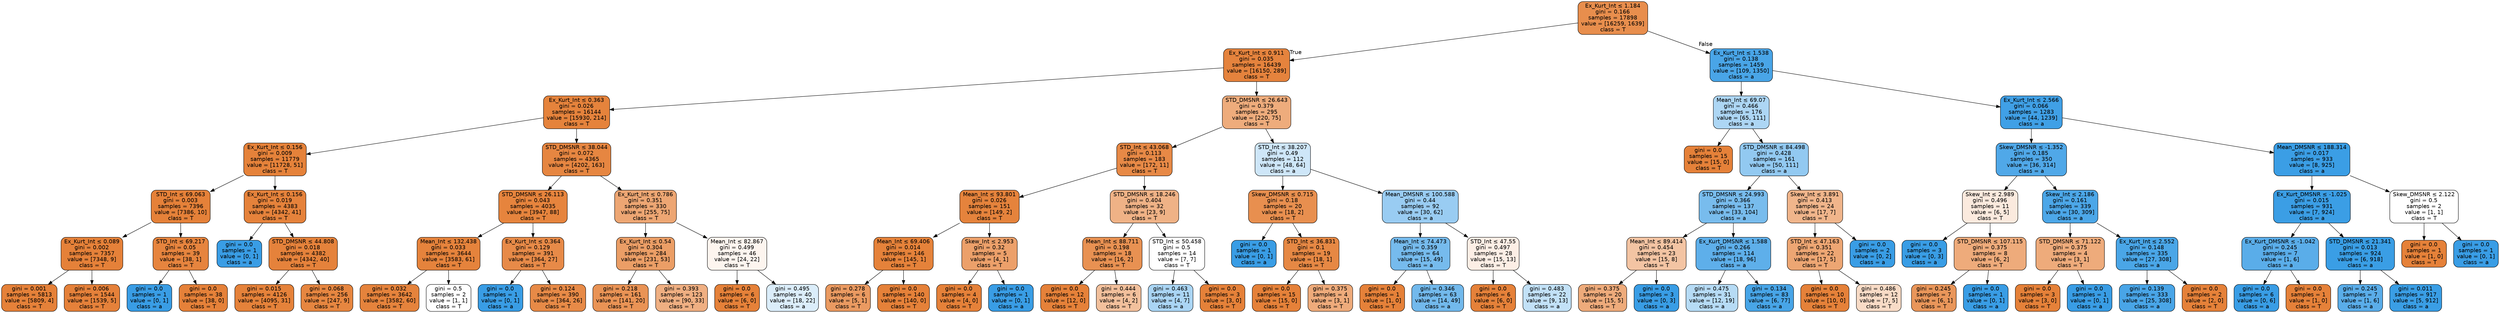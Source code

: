 digraph Tree {
node [shape=box, style="filled, rounded", color="black", fontname=helvetica] ;
edge [fontname=helvetica] ;
0 [label=<Ex_Kurt_Int &le; 1.184<br/>gini = 0.166<br/>samples = 17898<br/>value = [16259, 1639]<br/>class = T>, fillcolor="#e88e4d"] ;
1 [label=<Ex_Kurt_Int &le; 0.911<br/>gini = 0.035<br/>samples = 16439<br/>value = [16150, 289]<br/>class = T>, fillcolor="#e5833d"] ;
0 -> 1 [labeldistance=2.5, labelangle=45, headlabel="True"] ;
2 [label=<Ex_Kurt_Int &le; 0.363<br/>gini = 0.026<br/>samples = 16144<br/>value = [15930, 214]<br/>class = T>, fillcolor="#e5833c"] ;
1 -> 2 ;
3 [label=<Ex_Kurt_Int &le; 0.156<br/>gini = 0.009<br/>samples = 11779<br/>value = [11728, 51]<br/>class = T>, fillcolor="#e5823a"] ;
2 -> 3 ;
4 [label=<STD_Int &le; 69.063<br/>gini = 0.003<br/>samples = 7396<br/>value = [7386, 10]<br/>class = T>, fillcolor="#e58139"] ;
3 -> 4 ;
5 [label=<Ex_Kurt_Int &le; 0.089<br/>gini = 0.002<br/>samples = 7357<br/>value = [7348, 9]<br/>class = T>, fillcolor="#e58139"] ;
4 -> 5 ;
6 [label=<gini = 0.001<br/>samples = 5813<br/>value = [5809, 4]<br/>class = T>, fillcolor="#e58139"] ;
5 -> 6 ;
7 [label=<gini = 0.006<br/>samples = 1544<br/>value = [1539, 5]<br/>class = T>, fillcolor="#e5813a"] ;
5 -> 7 ;
8 [label=<STD_Int &le; 69.217<br/>gini = 0.05<br/>samples = 39<br/>value = [38, 1]<br/>class = T>, fillcolor="#e6843e"] ;
4 -> 8 ;
9 [label=<gini = 0.0<br/>samples = 1<br/>value = [0, 1]<br/>class = a>, fillcolor="#399de5"] ;
8 -> 9 ;
10 [label=<gini = 0.0<br/>samples = 38<br/>value = [38, 0]<br/>class = T>, fillcolor="#e58139"] ;
8 -> 10 ;
11 [label=<Ex_Kurt_Int &le; 0.156<br/>gini = 0.019<br/>samples = 4383<br/>value = [4342, 41]<br/>class = T>, fillcolor="#e5823b"] ;
3 -> 11 ;
12 [label=<gini = 0.0<br/>samples = 1<br/>value = [0, 1]<br/>class = a>, fillcolor="#399de5"] ;
11 -> 12 ;
13 [label=<STD_DMSNR &le; 44.808<br/>gini = 0.018<br/>samples = 4382<br/>value = [4342, 40]<br/>class = T>, fillcolor="#e5823b"] ;
11 -> 13 ;
14 [label=<gini = 0.015<br/>samples = 4126<br/>value = [4095, 31]<br/>class = T>, fillcolor="#e5823a"] ;
13 -> 14 ;
15 [label=<gini = 0.068<br/>samples = 256<br/>value = [247, 9]<br/>class = T>, fillcolor="#e68640"] ;
13 -> 15 ;
16 [label=<STD_DMSNR &le; 38.044<br/>gini = 0.072<br/>samples = 4365<br/>value = [4202, 163]<br/>class = T>, fillcolor="#e68641"] ;
2 -> 16 ;
17 [label=<STD_DMSNR &le; 26.113<br/>gini = 0.043<br/>samples = 4035<br/>value = [3947, 88]<br/>class = T>, fillcolor="#e6843d"] ;
16 -> 17 ;
18 [label=<Mean_Int &le; 132.438<br/>gini = 0.033<br/>samples = 3644<br/>value = [3583, 61]<br/>class = T>, fillcolor="#e5833c"] ;
17 -> 18 ;
19 [label=<gini = 0.032<br/>samples = 3642<br/>value = [3582, 60]<br/>class = T>, fillcolor="#e5833c"] ;
18 -> 19 ;
20 [label=<gini = 0.5<br/>samples = 2<br/>value = [1, 1]<br/>class = T>, fillcolor="#ffffff"] ;
18 -> 20 ;
21 [label=<Ex_Kurt_Int &le; 0.364<br/>gini = 0.129<br/>samples = 391<br/>value = [364, 27]<br/>class = T>, fillcolor="#e78a48"] ;
17 -> 21 ;
22 [label=<gini = 0.0<br/>samples = 1<br/>value = [0, 1]<br/>class = a>, fillcolor="#399de5"] ;
21 -> 22 ;
23 [label=<gini = 0.124<br/>samples = 390<br/>value = [364, 26]<br/>class = T>, fillcolor="#e78a47"] ;
21 -> 23 ;
24 [label=<Ex_Kurt_Int &le; 0.786<br/>gini = 0.351<br/>samples = 330<br/>value = [255, 75]<br/>class = T>, fillcolor="#eda673"] ;
16 -> 24 ;
25 [label=<Ex_Kurt_Int &le; 0.54<br/>gini = 0.304<br/>samples = 284<br/>value = [231, 53]<br/>class = T>, fillcolor="#eb9e66"] ;
24 -> 25 ;
26 [label=<gini = 0.218<br/>samples = 161<br/>value = [141, 20]<br/>class = T>, fillcolor="#e99355"] ;
25 -> 26 ;
27 [label=<gini = 0.393<br/>samples = 123<br/>value = [90, 33]<br/>class = T>, fillcolor="#efaf82"] ;
25 -> 27 ;
28 [label=<Mean_Int &le; 82.867<br/>gini = 0.499<br/>samples = 46<br/>value = [24, 22]<br/>class = T>, fillcolor="#fdf5ef"] ;
24 -> 28 ;
29 [label=<gini = 0.0<br/>samples = 6<br/>value = [6, 0]<br/>class = T>, fillcolor="#e58139"] ;
28 -> 29 ;
30 [label=<gini = 0.495<br/>samples = 40<br/>value = [18, 22]<br/>class = a>, fillcolor="#dbedfa"] ;
28 -> 30 ;
31 [label=<STD_DMSNR &le; 26.643<br/>gini = 0.379<br/>samples = 295<br/>value = [220, 75]<br/>class = T>, fillcolor="#eeac7c"] ;
1 -> 31 ;
32 [label=<STD_Int &le; 43.068<br/>gini = 0.113<br/>samples = 183<br/>value = [172, 11]<br/>class = T>, fillcolor="#e78946"] ;
31 -> 32 ;
33 [label=<Mean_Int &le; 93.801<br/>gini = 0.026<br/>samples = 151<br/>value = [149, 2]<br/>class = T>, fillcolor="#e5833c"] ;
32 -> 33 ;
34 [label=<Mean_Int &le; 69.406<br/>gini = 0.014<br/>samples = 146<br/>value = [145, 1]<br/>class = T>, fillcolor="#e5823a"] ;
33 -> 34 ;
35 [label=<gini = 0.278<br/>samples = 6<br/>value = [5, 1]<br/>class = T>, fillcolor="#ea9a61"] ;
34 -> 35 ;
36 [label=<gini = 0.0<br/>samples = 140<br/>value = [140, 0]<br/>class = T>, fillcolor="#e58139"] ;
34 -> 36 ;
37 [label=<Skew_Int &le; 2.953<br/>gini = 0.32<br/>samples = 5<br/>value = [4, 1]<br/>class = T>, fillcolor="#eca06a"] ;
33 -> 37 ;
38 [label=<gini = 0.0<br/>samples = 4<br/>value = [4, 0]<br/>class = T>, fillcolor="#e58139"] ;
37 -> 38 ;
39 [label=<gini = 0.0<br/>samples = 1<br/>value = [0, 1]<br/>class = a>, fillcolor="#399de5"] ;
37 -> 39 ;
40 [label=<STD_DMSNR &le; 18.246<br/>gini = 0.404<br/>samples = 32<br/>value = [23, 9]<br/>class = T>, fillcolor="#efb286"] ;
32 -> 40 ;
41 [label=<Mean_Int &le; 88.711<br/>gini = 0.198<br/>samples = 18<br/>value = [16, 2]<br/>class = T>, fillcolor="#e89152"] ;
40 -> 41 ;
42 [label=<gini = 0.0<br/>samples = 12<br/>value = [12, 0]<br/>class = T>, fillcolor="#e58139"] ;
41 -> 42 ;
43 [label=<gini = 0.444<br/>samples = 6<br/>value = [4, 2]<br/>class = T>, fillcolor="#f2c09c"] ;
41 -> 43 ;
44 [label=<STD_Int &le; 50.458<br/>gini = 0.5<br/>samples = 14<br/>value = [7, 7]<br/>class = T>, fillcolor="#ffffff"] ;
40 -> 44 ;
45 [label=<gini = 0.463<br/>samples = 11<br/>value = [4, 7]<br/>class = a>, fillcolor="#aad5f4"] ;
44 -> 45 ;
46 [label=<gini = 0.0<br/>samples = 3<br/>value = [3, 0]<br/>class = T>, fillcolor="#e58139"] ;
44 -> 46 ;
47 [label=<STD_Int &le; 38.207<br/>gini = 0.49<br/>samples = 112<br/>value = [48, 64]<br/>class = a>, fillcolor="#cee6f8"] ;
31 -> 47 ;
48 [label=<Skew_DMSNR &le; 0.715<br/>gini = 0.18<br/>samples = 20<br/>value = [18, 2]<br/>class = T>, fillcolor="#e88f4f"] ;
47 -> 48 ;
49 [label=<gini = 0.0<br/>samples = 1<br/>value = [0, 1]<br/>class = a>, fillcolor="#399de5"] ;
48 -> 49 ;
50 [label=<STD_Int &le; 36.831<br/>gini = 0.1<br/>samples = 19<br/>value = [18, 1]<br/>class = T>, fillcolor="#e68844"] ;
48 -> 50 ;
51 [label=<gini = 0.0<br/>samples = 15<br/>value = [15, 0]<br/>class = T>, fillcolor="#e58139"] ;
50 -> 51 ;
52 [label=<gini = 0.375<br/>samples = 4<br/>value = [3, 1]<br/>class = T>, fillcolor="#eeab7b"] ;
50 -> 52 ;
53 [label=<Mean_DMSNR &le; 100.588<br/>gini = 0.44<br/>samples = 92<br/>value = [30, 62]<br/>class = a>, fillcolor="#99ccf2"] ;
47 -> 53 ;
54 [label=<Mean_Int &le; 74.473<br/>gini = 0.359<br/>samples = 64<br/>value = [15, 49]<br/>class = a>, fillcolor="#76bbed"] ;
53 -> 54 ;
55 [label=<gini = 0.0<br/>samples = 1<br/>value = [1, 0]<br/>class = T>, fillcolor="#e58139"] ;
54 -> 55 ;
56 [label=<gini = 0.346<br/>samples = 63<br/>value = [14, 49]<br/>class = a>, fillcolor="#72b9ec"] ;
54 -> 56 ;
57 [label=<STD_Int &le; 47.55<br/>gini = 0.497<br/>samples = 28<br/>value = [15, 13]<br/>class = T>, fillcolor="#fceee5"] ;
53 -> 57 ;
58 [label=<gini = 0.0<br/>samples = 6<br/>value = [6, 0]<br/>class = T>, fillcolor="#e58139"] ;
57 -> 58 ;
59 [label=<gini = 0.483<br/>samples = 22<br/>value = [9, 13]<br/>class = a>, fillcolor="#c2e1f7"] ;
57 -> 59 ;
60 [label=<Ex_Kurt_Int &le; 1.538<br/>gini = 0.138<br/>samples = 1459<br/>value = [109, 1350]<br/>class = a>, fillcolor="#49a5e7"] ;
0 -> 60 [labeldistance=2.5, labelangle=-45, headlabel="False"] ;
61 [label=<Mean_Int &le; 69.07<br/>gini = 0.466<br/>samples = 176<br/>value = [65, 111]<br/>class = a>, fillcolor="#add6f4"] ;
60 -> 61 ;
62 [label=<gini = 0.0<br/>samples = 15<br/>value = [15, 0]<br/>class = T>, fillcolor="#e58139"] ;
61 -> 62 ;
63 [label=<STD_DMSNR &le; 84.498<br/>gini = 0.428<br/>samples = 161<br/>value = [50, 111]<br/>class = a>, fillcolor="#92c9f1"] ;
61 -> 63 ;
64 [label=<STD_DMSNR &le; 24.993<br/>gini = 0.366<br/>samples = 137<br/>value = [33, 104]<br/>class = a>, fillcolor="#78bced"] ;
63 -> 64 ;
65 [label=<Mean_Int &le; 89.414<br/>gini = 0.454<br/>samples = 23<br/>value = [15, 8]<br/>class = T>, fillcolor="#f3c4a3"] ;
64 -> 65 ;
66 [label=<gini = 0.375<br/>samples = 20<br/>value = [15, 5]<br/>class = T>, fillcolor="#eeab7b"] ;
65 -> 66 ;
67 [label=<gini = 0.0<br/>samples = 3<br/>value = [0, 3]<br/>class = a>, fillcolor="#399de5"] ;
65 -> 67 ;
68 [label=<Ex_Kurt_DMSNR &le; 1.588<br/>gini = 0.266<br/>samples = 114<br/>value = [18, 96]<br/>class = a>, fillcolor="#5eafea"] ;
64 -> 68 ;
69 [label=<gini = 0.475<br/>samples = 31<br/>value = [12, 19]<br/>class = a>, fillcolor="#b6dbf5"] ;
68 -> 69 ;
70 [label=<gini = 0.134<br/>samples = 83<br/>value = [6, 77]<br/>class = a>, fillcolor="#48a5e7"] ;
68 -> 70 ;
71 [label=<Skew_Int &le; 3.891<br/>gini = 0.413<br/>samples = 24<br/>value = [17, 7]<br/>class = T>, fillcolor="#f0b58b"] ;
63 -> 71 ;
72 [label=<STD_Int &le; 47.163<br/>gini = 0.351<br/>samples = 22<br/>value = [17, 5]<br/>class = T>, fillcolor="#eda673"] ;
71 -> 72 ;
73 [label=<gini = 0.0<br/>samples = 10<br/>value = [10, 0]<br/>class = T>, fillcolor="#e58139"] ;
72 -> 73 ;
74 [label=<gini = 0.486<br/>samples = 12<br/>value = [7, 5]<br/>class = T>, fillcolor="#f8dbc6"] ;
72 -> 74 ;
75 [label=<gini = 0.0<br/>samples = 2<br/>value = [0, 2]<br/>class = a>, fillcolor="#399de5"] ;
71 -> 75 ;
76 [label=<Ex_Kurt_Int &le; 2.566<br/>gini = 0.066<br/>samples = 1283<br/>value = [44, 1239]<br/>class = a>, fillcolor="#40a0e6"] ;
60 -> 76 ;
77 [label=<Skew_DMSNR &le; -1.352<br/>gini = 0.185<br/>samples = 350<br/>value = [36, 314]<br/>class = a>, fillcolor="#50a8e8"] ;
76 -> 77 ;
78 [label=<Skew_Int &le; 2.989<br/>gini = 0.496<br/>samples = 11<br/>value = [6, 5]<br/>class = T>, fillcolor="#fbeade"] ;
77 -> 78 ;
79 [label=<gini = 0.0<br/>samples = 3<br/>value = [0, 3]<br/>class = a>, fillcolor="#399de5"] ;
78 -> 79 ;
80 [label=<STD_DMSNR &le; 107.115<br/>gini = 0.375<br/>samples = 8<br/>value = [6, 2]<br/>class = T>, fillcolor="#eeab7b"] ;
78 -> 80 ;
81 [label=<gini = 0.245<br/>samples = 7<br/>value = [6, 1]<br/>class = T>, fillcolor="#e9965a"] ;
80 -> 81 ;
82 [label=<gini = 0.0<br/>samples = 1<br/>value = [0, 1]<br/>class = a>, fillcolor="#399de5"] ;
80 -> 82 ;
83 [label=<Skew_Int &le; 2.186<br/>gini = 0.161<br/>samples = 339<br/>value = [30, 309]<br/>class = a>, fillcolor="#4ca7e8"] ;
77 -> 83 ;
84 [label=<STD_DMSNR &le; 71.122<br/>gini = 0.375<br/>samples = 4<br/>value = [3, 1]<br/>class = T>, fillcolor="#eeab7b"] ;
83 -> 84 ;
85 [label=<gini = 0.0<br/>samples = 3<br/>value = [3, 0]<br/>class = T>, fillcolor="#e58139"] ;
84 -> 85 ;
86 [label=<gini = 0.0<br/>samples = 1<br/>value = [0, 1]<br/>class = a>, fillcolor="#399de5"] ;
84 -> 86 ;
87 [label=<Ex_Kurt_Int &le; 2.552<br/>gini = 0.148<br/>samples = 335<br/>value = [27, 308]<br/>class = a>, fillcolor="#4aa6e7"] ;
83 -> 87 ;
88 [label=<gini = 0.139<br/>samples = 333<br/>value = [25, 308]<br/>class = a>, fillcolor="#49a5e7"] ;
87 -> 88 ;
89 [label=<gini = 0.0<br/>samples = 2<br/>value = [2, 0]<br/>class = T>, fillcolor="#e58139"] ;
87 -> 89 ;
90 [label=<Mean_DMSNR &le; 188.314<br/>gini = 0.017<br/>samples = 933<br/>value = [8, 925]<br/>class = a>, fillcolor="#3b9ee5"] ;
76 -> 90 ;
91 [label=<Ex_Kurt_DMSNR &le; -1.025<br/>gini = 0.015<br/>samples = 931<br/>value = [7, 924]<br/>class = a>, fillcolor="#3b9ee5"] ;
90 -> 91 ;
92 [label=<Ex_Kurt_DMSNR &le; -1.042<br/>gini = 0.245<br/>samples = 7<br/>value = [1, 6]<br/>class = a>, fillcolor="#5aade9"] ;
91 -> 92 ;
93 [label=<gini = 0.0<br/>samples = 6<br/>value = [0, 6]<br/>class = a>, fillcolor="#399de5"] ;
92 -> 93 ;
94 [label=<gini = 0.0<br/>samples = 1<br/>value = [1, 0]<br/>class = T>, fillcolor="#e58139"] ;
92 -> 94 ;
95 [label=<STD_DMSNR &le; 21.341<br/>gini = 0.013<br/>samples = 924<br/>value = [6, 918]<br/>class = a>, fillcolor="#3a9ee5"] ;
91 -> 95 ;
96 [label=<gini = 0.245<br/>samples = 7<br/>value = [1, 6]<br/>class = a>, fillcolor="#5aade9"] ;
95 -> 96 ;
97 [label=<gini = 0.011<br/>samples = 917<br/>value = [5, 912]<br/>class = a>, fillcolor="#3a9ee5"] ;
95 -> 97 ;
98 [label=<Skew_DMSNR &le; 2.122<br/>gini = 0.5<br/>samples = 2<br/>value = [1, 1]<br/>class = T>, fillcolor="#ffffff"] ;
90 -> 98 ;
99 [label=<gini = 0.0<br/>samples = 1<br/>value = [1, 0]<br/>class = T>, fillcolor="#e58139"] ;
98 -> 99 ;
100 [label=<gini = 0.0<br/>samples = 1<br/>value = [0, 1]<br/>class = a>, fillcolor="#399de5"] ;
98 -> 100 ;
}